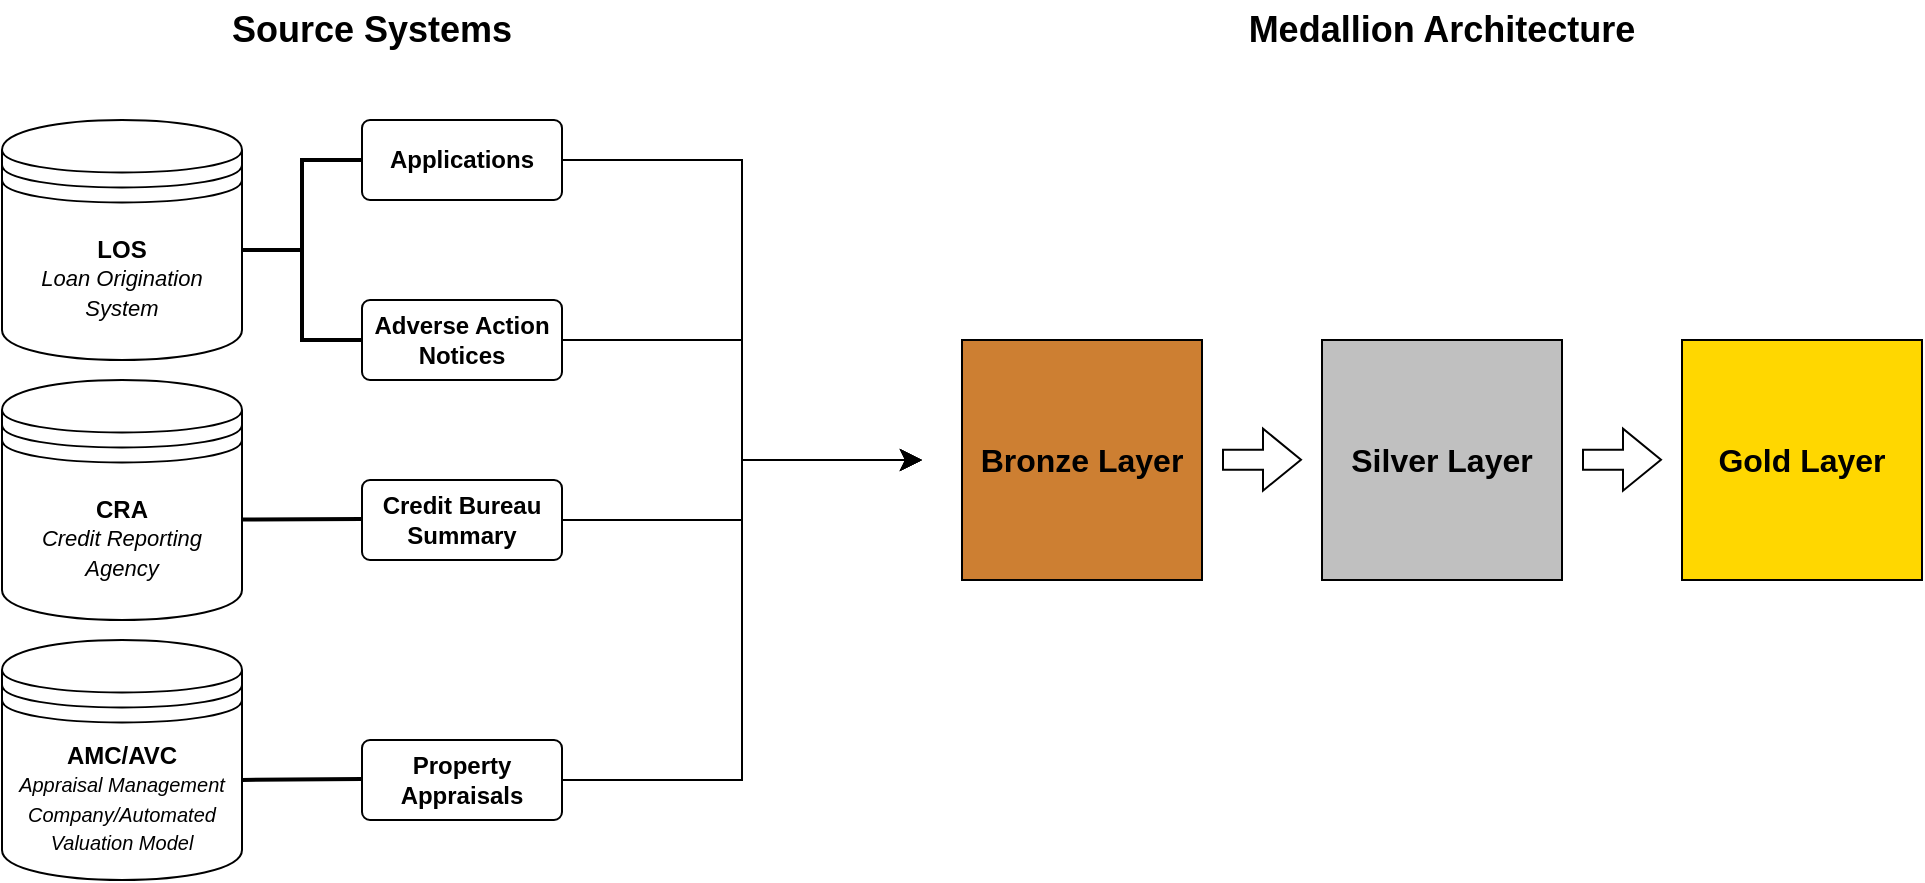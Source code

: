 <mxfile version="28.2.0">
  <diagram name="Page-1" id="IxUm6vDibdoWVmS3BNR8">
    <mxGraphModel dx="1097" dy="656" grid="1" gridSize="10" guides="1" tooltips="1" connect="1" arrows="1" fold="1" page="1" pageScale="1" pageWidth="850" pageHeight="1100" math="0" shadow="0">
      <root>
        <mxCell id="0" />
        <mxCell id="1" parent="0" />
        <mxCell id="LafRuKVnazZlnOK5CY7K-2" value="&lt;b&gt;LOS&lt;/b&gt;&lt;div&gt;&lt;i&gt;&lt;font style=&quot;font-size: 11px;&quot;&gt;Loan Origination System&lt;/font&gt;&lt;/i&gt;&lt;/div&gt;" style="shape=datastore;whiteSpace=wrap;html=1;" vertex="1" parent="1">
          <mxGeometry x="110" y="70" width="120" height="120" as="geometry" />
        </mxCell>
        <mxCell id="LafRuKVnazZlnOK5CY7K-3" value="&lt;b&gt;CRA&lt;/b&gt;&lt;div&gt;&lt;i&gt;&lt;font style=&quot;font-size: 11px;&quot;&gt;Credit Reporting Agency&lt;/font&gt;&lt;/i&gt;&lt;/div&gt;" style="shape=datastore;whiteSpace=wrap;html=1;" vertex="1" parent="1">
          <mxGeometry x="110" y="200" width="120" height="120" as="geometry" />
        </mxCell>
        <mxCell id="LafRuKVnazZlnOK5CY7K-4" value="&lt;b&gt;AMC/AVC&lt;/b&gt;&lt;div&gt;&lt;font style=&quot;font-size: 10px;&quot;&gt;&lt;i style=&quot;&quot;&gt;Appraisal Management Company/&lt;/i&gt;&lt;span style=&quot;background-color: transparent;&quot;&gt;&lt;i style=&quot;&quot;&gt;Automated Valuation Model&lt;/i&gt;&lt;/span&gt;&lt;/font&gt;&lt;/div&gt;" style="shape=datastore;whiteSpace=wrap;html=1;" vertex="1" parent="1">
          <mxGeometry x="110" y="330" width="120" height="120" as="geometry" />
        </mxCell>
        <mxCell id="LafRuKVnazZlnOK5CY7K-11" value="&lt;b&gt;Applications&lt;/b&gt;" style="rounded=1;arcSize=10;whiteSpace=wrap;html=1;align=center;" vertex="1" parent="1">
          <mxGeometry x="290" y="70" width="100" height="40" as="geometry" />
        </mxCell>
        <mxCell id="LafRuKVnazZlnOK5CY7K-12" value="&lt;b&gt;Adverse Action Notices&lt;/b&gt;" style="rounded=1;arcSize=10;whiteSpace=wrap;html=1;align=center;" vertex="1" parent="1">
          <mxGeometry x="290" y="160" width="100" height="40" as="geometry" />
        </mxCell>
        <mxCell id="LafRuKVnazZlnOK5CY7K-13" value="&lt;b&gt;Property Appraisals&lt;/b&gt;" style="rounded=1;arcSize=10;whiteSpace=wrap;html=1;align=center;" vertex="1" parent="1">
          <mxGeometry x="290" y="380" width="100" height="40" as="geometry" />
        </mxCell>
        <mxCell id="LafRuKVnazZlnOK5CY7K-14" value="&lt;b&gt;Credit Bureau Summary&lt;/b&gt;" style="rounded=1;arcSize=10;whiteSpace=wrap;html=1;align=center;" vertex="1" parent="1">
          <mxGeometry x="290" y="250" width="100" height="40" as="geometry" />
        </mxCell>
        <mxCell id="LafRuKVnazZlnOK5CY7K-15" value="" style="strokeWidth=2;html=1;shape=mxgraph.flowchart.annotation_2;align=left;labelPosition=right;pointerEvents=1;" vertex="1" parent="1">
          <mxGeometry x="230" y="90" width="60" height="90" as="geometry" />
        </mxCell>
        <mxCell id="LafRuKVnazZlnOK5CY7K-16" value="" style="endArrow=none;html=1;rounded=0;strokeWidth=2;exitX=1.002;exitY=0.581;exitDx=0;exitDy=0;exitPerimeter=0;" edge="1" parent="1" source="LafRuKVnazZlnOK5CY7K-3">
          <mxGeometry width="50" height="50" relative="1" as="geometry">
            <mxPoint x="240" y="270" as="sourcePoint" />
            <mxPoint x="290" y="269.55" as="targetPoint" />
          </mxGeometry>
        </mxCell>
        <mxCell id="LafRuKVnazZlnOK5CY7K-17" value="" style="endArrow=none;html=1;rounded=0;strokeWidth=2;exitX=1.002;exitY=0.581;exitDx=0;exitDy=0;exitPerimeter=0;" edge="1" parent="1">
          <mxGeometry width="50" height="50" relative="1" as="geometry">
            <mxPoint x="230" y="399.95" as="sourcePoint" />
            <mxPoint x="290" y="399.5" as="targetPoint" />
          </mxGeometry>
        </mxCell>
        <mxCell id="LafRuKVnazZlnOK5CY7K-23" value="" style="edgeStyle=elbowEdgeStyle;elbow=horizontal;endArrow=classic;html=1;curved=0;rounded=0;endSize=8;startSize=8;" edge="1" parent="1">
          <mxGeometry width="50" height="50" relative="1" as="geometry">
            <mxPoint x="390" y="400" as="sourcePoint" />
            <mxPoint x="570" y="240" as="targetPoint" />
          </mxGeometry>
        </mxCell>
        <mxCell id="LafRuKVnazZlnOK5CY7K-24" value="" style="edgeStyle=elbowEdgeStyle;elbow=horizontal;endArrow=classic;html=1;curved=0;rounded=0;endSize=8;startSize=8;" edge="1" parent="1">
          <mxGeometry width="50" height="50" relative="1" as="geometry">
            <mxPoint x="390" y="270" as="sourcePoint" />
            <mxPoint x="570" y="240" as="targetPoint" />
          </mxGeometry>
        </mxCell>
        <mxCell id="LafRuKVnazZlnOK5CY7K-25" value="" style="edgeStyle=elbowEdgeStyle;elbow=horizontal;endArrow=classic;html=1;curved=0;rounded=0;endSize=8;startSize=8;" edge="1" parent="1">
          <mxGeometry width="50" height="50" relative="1" as="geometry">
            <mxPoint x="390" y="180" as="sourcePoint" />
            <mxPoint x="570" y="240" as="targetPoint" />
          </mxGeometry>
        </mxCell>
        <mxCell id="LafRuKVnazZlnOK5CY7K-26" value="" style="edgeStyle=elbowEdgeStyle;elbow=horizontal;endArrow=classic;html=1;curved=0;rounded=0;endSize=8;startSize=8;" edge="1" parent="1">
          <mxGeometry width="50" height="50" relative="1" as="geometry">
            <mxPoint x="390" y="90" as="sourcePoint" />
            <mxPoint x="570" y="240" as="targetPoint" />
          </mxGeometry>
        </mxCell>
        <mxCell id="LafRuKVnazZlnOK5CY7K-27" value="&lt;font style=&quot;font-size: 16px;&quot;&gt;&lt;b style=&quot;&quot;&gt;Bronze Layer&lt;/b&gt;&lt;/font&gt;" style="whiteSpace=wrap;html=1;aspect=fixed;verticalAlign=middle;spacing=2;spacingBottom=0;fillColor=light-dark(#CD7F32,#CD7F32);fillStyle=solid;gradientColor=none;" vertex="1" parent="1">
          <mxGeometry x="590" y="180" width="120" height="120" as="geometry" />
        </mxCell>
        <mxCell id="LafRuKVnazZlnOK5CY7K-28" value="&lt;font style=&quot;font-size: 16px;&quot;&gt;&lt;b style=&quot;&quot;&gt;Silver Layer&lt;/b&gt;&lt;/font&gt;" style="whiteSpace=wrap;html=1;aspect=fixed;verticalAlign=middle;spacing=2;spacingBottom=0;fillColor=light-dark(#C0C0C0,#CD7F32);fillStyle=solid;gradientColor=none;" vertex="1" parent="1">
          <mxGeometry x="770" y="180" width="120" height="120" as="geometry" />
        </mxCell>
        <mxCell id="LafRuKVnazZlnOK5CY7K-29" value="&lt;font style=&quot;font-size: 16px;&quot;&gt;&lt;b style=&quot;&quot;&gt;Gold Layer&lt;/b&gt;&lt;/font&gt;" style="whiteSpace=wrap;html=1;aspect=fixed;verticalAlign=middle;spacing=2;spacingBottom=0;fillColor=light-dark(#FFD700,#CD7F32);fillStyle=solid;gradientColor=none;" vertex="1" parent="1">
          <mxGeometry x="950" y="180" width="120" height="120" as="geometry" />
        </mxCell>
        <mxCell id="LafRuKVnazZlnOK5CY7K-32" value="" style="shape=flexArrow;endArrow=classic;html=1;rounded=0;" edge="1" parent="1">
          <mxGeometry width="50" height="50" relative="1" as="geometry">
            <mxPoint x="720" y="239.83" as="sourcePoint" />
            <mxPoint x="760" y="239.83" as="targetPoint" />
          </mxGeometry>
        </mxCell>
        <mxCell id="LafRuKVnazZlnOK5CY7K-33" value="" style="shape=flexArrow;endArrow=classic;html=1;rounded=0;" edge="1" parent="1">
          <mxGeometry width="50" height="50" relative="1" as="geometry">
            <mxPoint x="900" y="239.83" as="sourcePoint" />
            <mxPoint x="940" y="239.83" as="targetPoint" />
          </mxGeometry>
        </mxCell>
        <mxCell id="LafRuKVnazZlnOK5CY7K-34" value="&lt;font style=&quot;font-size: 18px;&quot;&gt;&lt;b&gt;Medallion Architecture&lt;/b&gt;&lt;/font&gt;" style="text;html=1;align=center;verticalAlign=middle;whiteSpace=wrap;rounded=0;" vertex="1" parent="1">
          <mxGeometry x="725" y="10" width="210" height="30" as="geometry" />
        </mxCell>
        <mxCell id="LafRuKVnazZlnOK5CY7K-35" value="&lt;font style=&quot;font-size: 18px;&quot;&gt;&lt;b&gt;Source Systems&lt;/b&gt;&lt;/font&gt;" style="text;html=1;align=center;verticalAlign=middle;whiteSpace=wrap;rounded=0;" vertex="1" parent="1">
          <mxGeometry x="190" y="10" width="210" height="30" as="geometry" />
        </mxCell>
      </root>
    </mxGraphModel>
  </diagram>
</mxfile>
